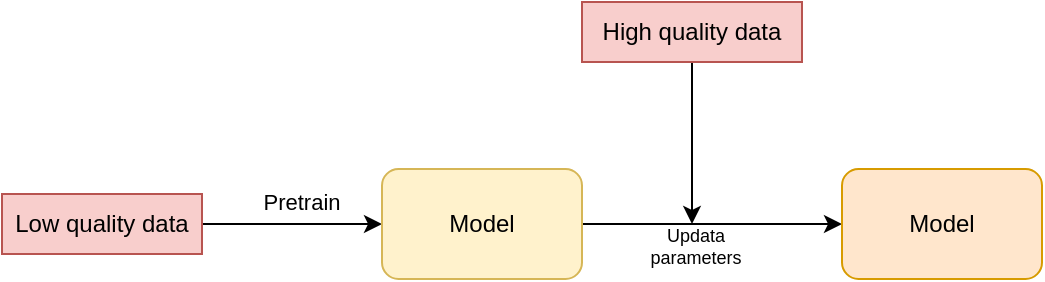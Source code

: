 <mxfile version="21.2.9" type="github">
  <diagram name="第 1 页" id="TquOfBSUUZ81E32Kx-ow">
    <mxGraphModel dx="1195" dy="689" grid="1" gridSize="10" guides="1" tooltips="1" connect="1" arrows="1" fold="1" page="1" pageScale="1" pageWidth="827" pageHeight="1169" math="0" shadow="0">
      <root>
        <mxCell id="0" />
        <mxCell id="1" parent="0" />
        <mxCell id="smBxRMf1LzLayMvyvTl3-3" style="edgeStyle=orthogonalEdgeStyle;rounded=0;orthogonalLoop=1;jettySize=auto;html=1;exitX=1;exitY=0.5;exitDx=0;exitDy=0;" edge="1" parent="1" source="smBxRMf1LzLayMvyvTl3-1" target="smBxRMf1LzLayMvyvTl3-2">
          <mxGeometry relative="1" as="geometry" />
        </mxCell>
        <mxCell id="smBxRMf1LzLayMvyvTl3-1" value="Low quality data" style="text;html=1;strokeColor=#b85450;fillColor=#f8cecc;align=center;verticalAlign=middle;whiteSpace=wrap;rounded=0;" vertex="1" parent="1">
          <mxGeometry x="60" y="370" width="100" height="30" as="geometry" />
        </mxCell>
        <mxCell id="smBxRMf1LzLayMvyvTl3-4" style="edgeStyle=orthogonalEdgeStyle;rounded=0;orthogonalLoop=1;jettySize=auto;html=1;exitX=1;exitY=0.5;exitDx=0;exitDy=0;entryX=0;entryY=0.5;entryDx=0;entryDy=0;" edge="1" parent="1" source="smBxRMf1LzLayMvyvTl3-2" target="smBxRMf1LzLayMvyvTl3-6">
          <mxGeometry relative="1" as="geometry">
            <mxPoint x="420" y="385" as="targetPoint" />
          </mxGeometry>
        </mxCell>
        <mxCell id="smBxRMf1LzLayMvyvTl3-2" value="Model" style="rounded=1;whiteSpace=wrap;html=1;fillColor=#fff2cc;strokeColor=#d6b656;" vertex="1" parent="1">
          <mxGeometry x="250" y="357.5" width="100" height="55" as="geometry" />
        </mxCell>
        <mxCell id="smBxRMf1LzLayMvyvTl3-8" style="edgeStyle=orthogonalEdgeStyle;rounded=0;orthogonalLoop=1;jettySize=auto;html=1;exitX=0.5;exitY=1;exitDx=0;exitDy=0;" edge="1" parent="1" source="smBxRMf1LzLayMvyvTl3-5">
          <mxGeometry relative="1" as="geometry">
            <mxPoint x="405" y="385" as="targetPoint" />
            <mxPoint x="405" y="309" as="sourcePoint" />
            <Array as="points" />
          </mxGeometry>
        </mxCell>
        <mxCell id="smBxRMf1LzLayMvyvTl3-5" value="High quality data" style="text;html=1;strokeColor=#b85450;fillColor=#f8cecc;align=center;verticalAlign=middle;whiteSpace=wrap;rounded=0;" vertex="1" parent="1">
          <mxGeometry x="350" y="274" width="110" height="30" as="geometry" />
        </mxCell>
        <mxCell id="smBxRMf1LzLayMvyvTl3-6" value="Model" style="rounded=1;whiteSpace=wrap;html=1;fillColor=#ffe6cc;strokeColor=#d79b00;" vertex="1" parent="1">
          <mxGeometry x="480" y="357.5" width="100" height="55" as="geometry" />
        </mxCell>
        <mxCell id="smBxRMf1LzLayMvyvTl3-7" value="Pretrain" style="text;html=1;strokeColor=none;fillColor=none;align=center;verticalAlign=middle;whiteSpace=wrap;rounded=0;fontSize=11;" vertex="1" parent="1">
          <mxGeometry x="180" y="358.5" width="60" height="30" as="geometry" />
        </mxCell>
        <mxCell id="smBxRMf1LzLayMvyvTl3-9" value="Updata parameters" style="text;html=1;strokeColor=none;fillColor=none;align=center;verticalAlign=middle;whiteSpace=wrap;rounded=0;fontSize=9;" vertex="1" parent="1">
          <mxGeometry x="377" y="380.5" width="60" height="30" as="geometry" />
        </mxCell>
      </root>
    </mxGraphModel>
  </diagram>
</mxfile>
